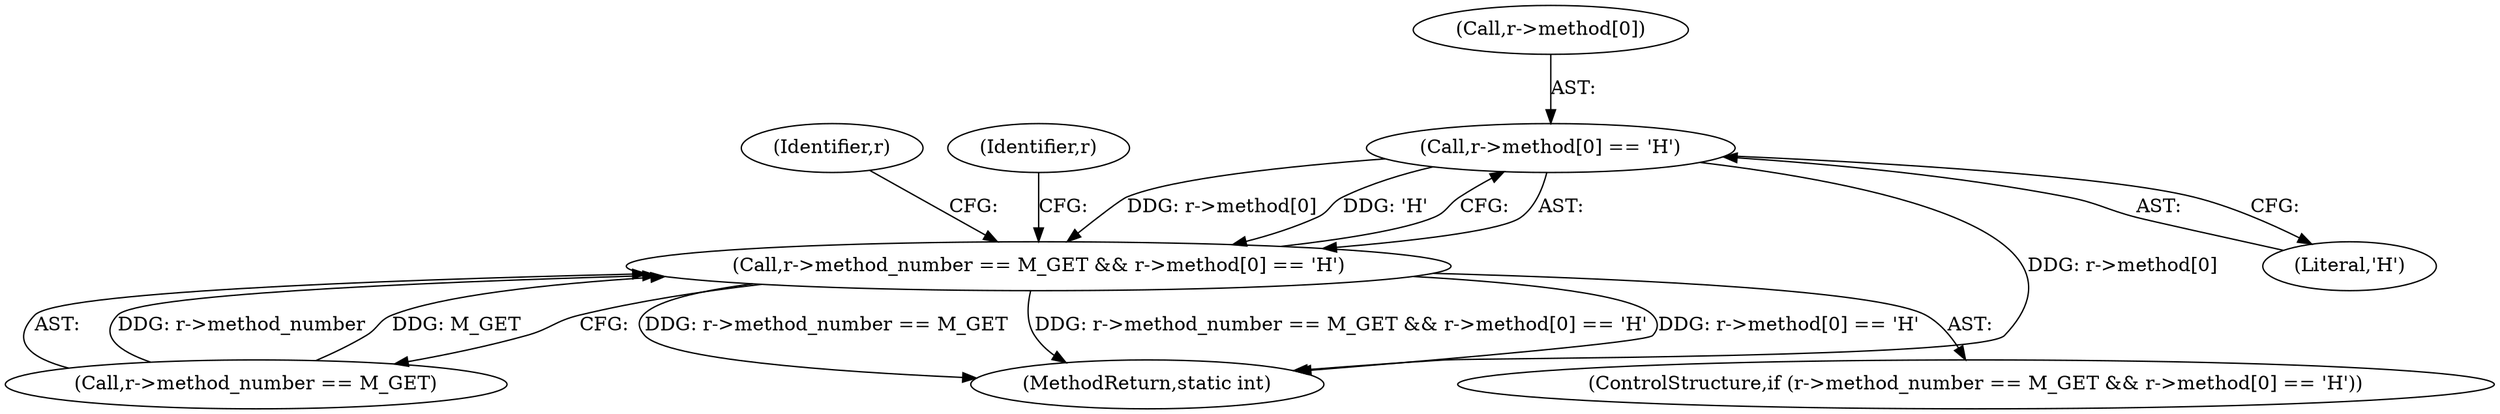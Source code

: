 digraph "0_httpd_6a974059190b8a0c7e499f4ab12fe108127099cb@array" {
"1000326" [label="(Call,r->method[0] == 'H')"];
"1000320" [label="(Call,r->method_number == M_GET && r->method[0] == 'H')"];
"1000635" [label="(MethodReturn,static int)"];
"1000340" [label="(Identifier,r)"];
"1000336" [label="(Identifier,r)"];
"1000321" [label="(Call,r->method_number == M_GET)"];
"1000332" [label="(Literal,'H')"];
"1000326" [label="(Call,r->method[0] == 'H')"];
"1000327" [label="(Call,r->method[0])"];
"1000319" [label="(ControlStructure,if (r->method_number == M_GET && r->method[0] == 'H'))"];
"1000320" [label="(Call,r->method_number == M_GET && r->method[0] == 'H')"];
"1000326" -> "1000320"  [label="AST: "];
"1000326" -> "1000332"  [label="CFG: "];
"1000327" -> "1000326"  [label="AST: "];
"1000332" -> "1000326"  [label="AST: "];
"1000320" -> "1000326"  [label="CFG: "];
"1000326" -> "1000635"  [label="DDG: r->method[0]"];
"1000326" -> "1000320"  [label="DDG: r->method[0]"];
"1000326" -> "1000320"  [label="DDG: 'H'"];
"1000320" -> "1000319"  [label="AST: "];
"1000320" -> "1000321"  [label="CFG: "];
"1000321" -> "1000320"  [label="AST: "];
"1000336" -> "1000320"  [label="CFG: "];
"1000340" -> "1000320"  [label="CFG: "];
"1000320" -> "1000635"  [label="DDG: r->method[0] == 'H'"];
"1000320" -> "1000635"  [label="DDG: r->method_number == M_GET"];
"1000320" -> "1000635"  [label="DDG: r->method_number == M_GET && r->method[0] == 'H'"];
"1000321" -> "1000320"  [label="DDG: r->method_number"];
"1000321" -> "1000320"  [label="DDG: M_GET"];
}
